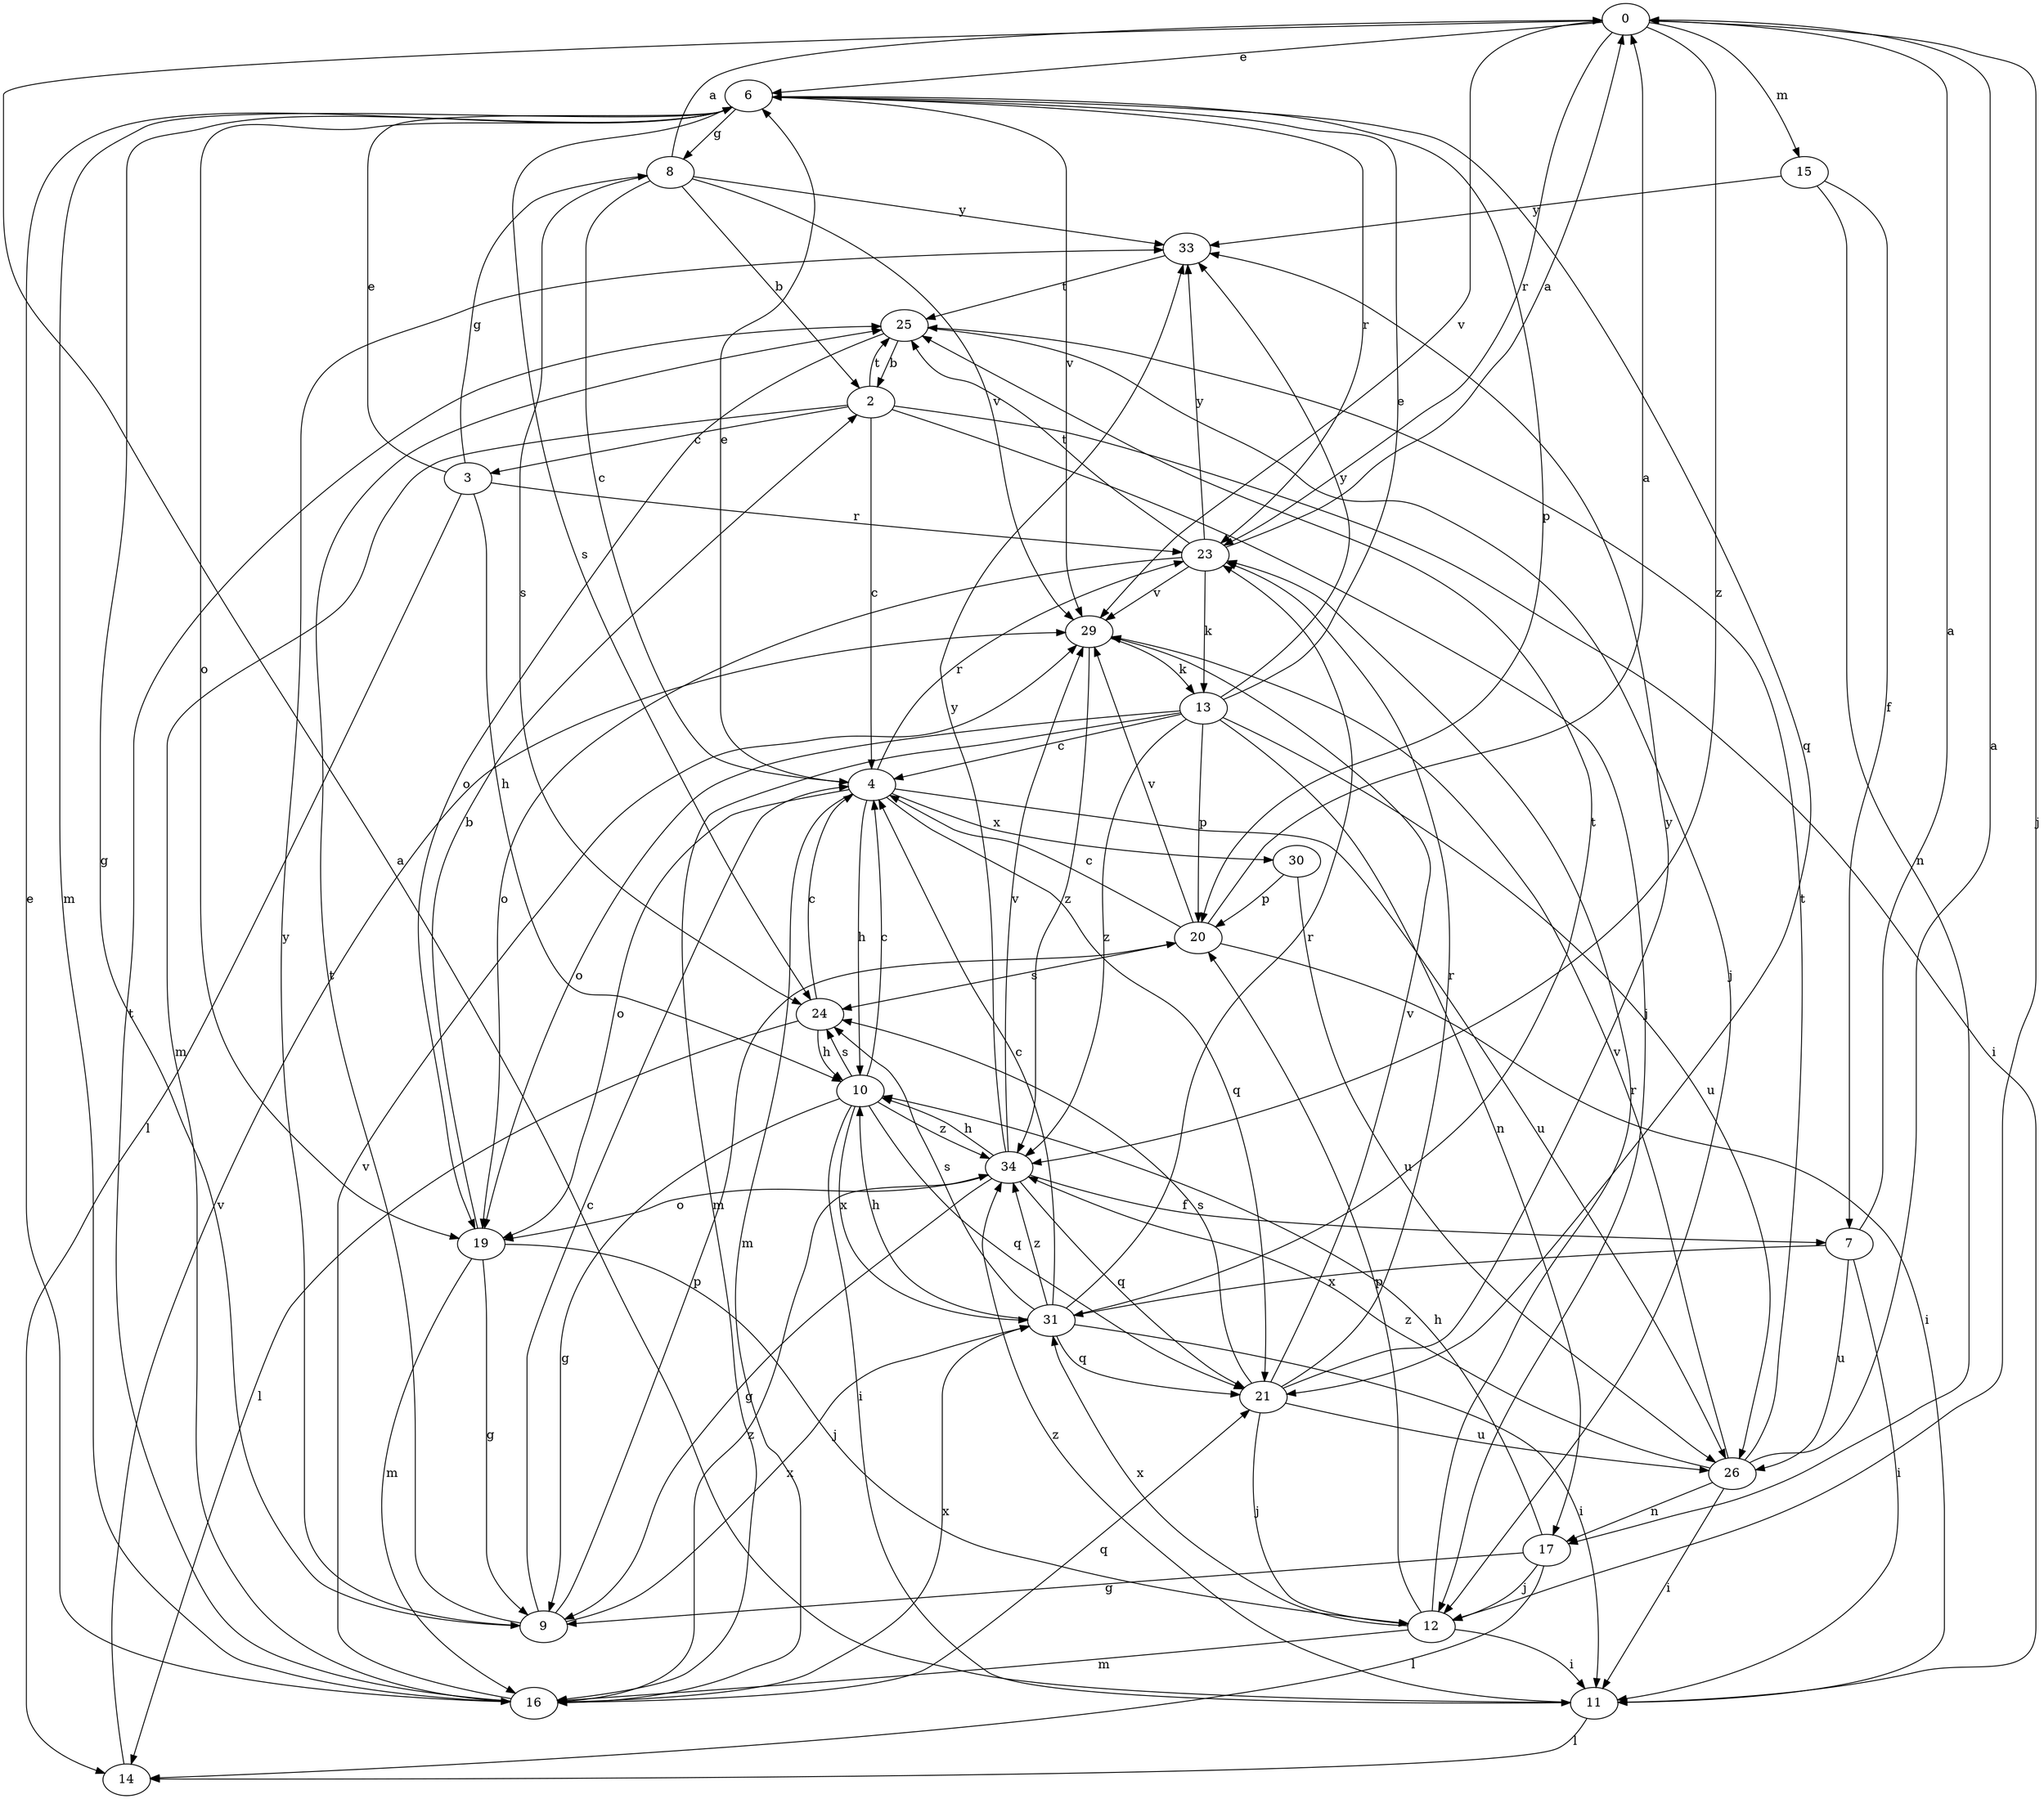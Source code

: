 strict digraph  {
0;
2;
3;
4;
6;
7;
8;
9;
10;
11;
12;
13;
14;
15;
16;
17;
19;
20;
21;
23;
24;
25;
26;
29;
30;
31;
33;
34;
0 -> 6  [label=e];
0 -> 12  [label=j];
0 -> 15  [label=m];
0 -> 23  [label=r];
0 -> 29  [label=v];
0 -> 34  [label=z];
2 -> 3  [label=c];
2 -> 4  [label=c];
2 -> 11  [label=i];
2 -> 12  [label=j];
2 -> 16  [label=m];
2 -> 25  [label=t];
3 -> 6  [label=e];
3 -> 8  [label=g];
3 -> 10  [label=h];
3 -> 14  [label=l];
3 -> 23  [label=r];
4 -> 6  [label=e];
4 -> 10  [label=h];
4 -> 16  [label=m];
4 -> 19  [label=o];
4 -> 21  [label=q];
4 -> 23  [label=r];
4 -> 26  [label=u];
4 -> 30  [label=x];
6 -> 8  [label=g];
6 -> 9  [label=g];
6 -> 16  [label=m];
6 -> 19  [label=o];
6 -> 20  [label=p];
6 -> 21  [label=q];
6 -> 23  [label=r];
6 -> 24  [label=s];
6 -> 29  [label=v];
7 -> 0  [label=a];
7 -> 11  [label=i];
7 -> 26  [label=u];
7 -> 31  [label=x];
8 -> 0  [label=a];
8 -> 2  [label=b];
8 -> 4  [label=c];
8 -> 24  [label=s];
8 -> 29  [label=v];
8 -> 33  [label=y];
9 -> 4  [label=c];
9 -> 20  [label=p];
9 -> 25  [label=t];
9 -> 31  [label=x];
9 -> 33  [label=y];
10 -> 4  [label=c];
10 -> 9  [label=g];
10 -> 11  [label=i];
10 -> 21  [label=q];
10 -> 24  [label=s];
10 -> 31  [label=x];
10 -> 34  [label=z];
11 -> 0  [label=a];
11 -> 14  [label=l];
11 -> 34  [label=z];
12 -> 11  [label=i];
12 -> 16  [label=m];
12 -> 20  [label=p];
12 -> 23  [label=r];
12 -> 31  [label=x];
13 -> 4  [label=c];
13 -> 6  [label=e];
13 -> 16  [label=m];
13 -> 17  [label=n];
13 -> 19  [label=o];
13 -> 20  [label=p];
13 -> 26  [label=u];
13 -> 33  [label=y];
13 -> 34  [label=z];
14 -> 29  [label=v];
15 -> 7  [label=f];
15 -> 17  [label=n];
15 -> 33  [label=y];
16 -> 6  [label=e];
16 -> 21  [label=q];
16 -> 25  [label=t];
16 -> 29  [label=v];
16 -> 31  [label=x];
16 -> 34  [label=z];
17 -> 9  [label=g];
17 -> 10  [label=h];
17 -> 12  [label=j];
17 -> 14  [label=l];
19 -> 2  [label=b];
19 -> 9  [label=g];
19 -> 12  [label=j];
19 -> 16  [label=m];
20 -> 0  [label=a];
20 -> 4  [label=c];
20 -> 11  [label=i];
20 -> 24  [label=s];
20 -> 29  [label=v];
21 -> 12  [label=j];
21 -> 23  [label=r];
21 -> 24  [label=s];
21 -> 26  [label=u];
21 -> 29  [label=v];
21 -> 33  [label=y];
23 -> 0  [label=a];
23 -> 13  [label=k];
23 -> 19  [label=o];
23 -> 25  [label=t];
23 -> 29  [label=v];
23 -> 33  [label=y];
24 -> 4  [label=c];
24 -> 10  [label=h];
24 -> 14  [label=l];
25 -> 2  [label=b];
25 -> 12  [label=j];
25 -> 19  [label=o];
26 -> 0  [label=a];
26 -> 11  [label=i];
26 -> 17  [label=n];
26 -> 25  [label=t];
26 -> 29  [label=v];
26 -> 34  [label=z];
29 -> 13  [label=k];
29 -> 34  [label=z];
30 -> 20  [label=p];
30 -> 26  [label=u];
31 -> 4  [label=c];
31 -> 10  [label=h];
31 -> 11  [label=i];
31 -> 21  [label=q];
31 -> 23  [label=r];
31 -> 24  [label=s];
31 -> 25  [label=t];
31 -> 34  [label=z];
33 -> 25  [label=t];
34 -> 7  [label=f];
34 -> 9  [label=g];
34 -> 10  [label=h];
34 -> 19  [label=o];
34 -> 21  [label=q];
34 -> 29  [label=v];
34 -> 33  [label=y];
}
